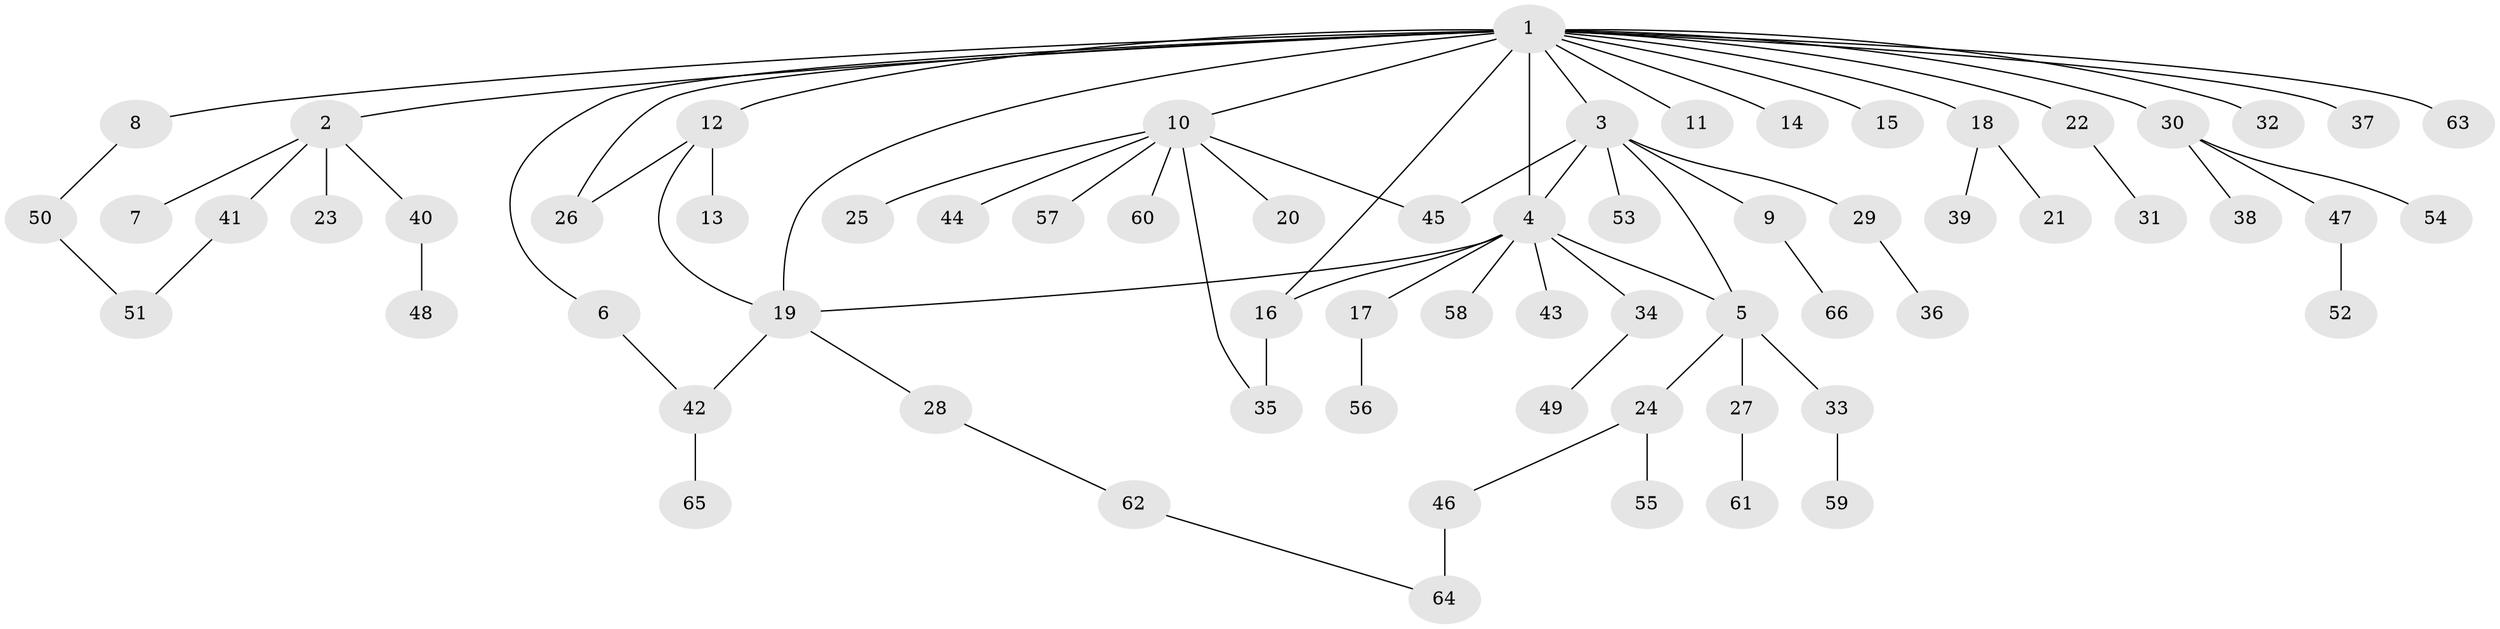 // original degree distribution, {37: 0.007575757575757576, 6: 0.015151515151515152, 12: 0.007575757575757576, 1: 0.5606060606060606, 2: 0.2196969696969697, 8: 0.007575757575757576, 3: 0.11363636363636363, 9: 0.007575757575757576, 7: 0.007575757575757576, 4: 0.03787878787878788, 5: 0.015151515151515152}
// Generated by graph-tools (version 1.1) at 2025/35/03/09/25 02:35:40]
// undirected, 66 vertices, 76 edges
graph export_dot {
graph [start="1"]
  node [color=gray90,style=filled];
  1;
  2;
  3;
  4;
  5;
  6;
  7;
  8;
  9;
  10;
  11;
  12;
  13;
  14;
  15;
  16;
  17;
  18;
  19;
  20;
  21;
  22;
  23;
  24;
  25;
  26;
  27;
  28;
  29;
  30;
  31;
  32;
  33;
  34;
  35;
  36;
  37;
  38;
  39;
  40;
  41;
  42;
  43;
  44;
  45;
  46;
  47;
  48;
  49;
  50;
  51;
  52;
  53;
  54;
  55;
  56;
  57;
  58;
  59;
  60;
  61;
  62;
  63;
  64;
  65;
  66;
  1 -- 2 [weight=1.0];
  1 -- 3 [weight=1.0];
  1 -- 4 [weight=16.0];
  1 -- 6 [weight=1.0];
  1 -- 8 [weight=1.0];
  1 -- 10 [weight=1.0];
  1 -- 11 [weight=1.0];
  1 -- 12 [weight=1.0];
  1 -- 14 [weight=1.0];
  1 -- 15 [weight=1.0];
  1 -- 16 [weight=1.0];
  1 -- 18 [weight=1.0];
  1 -- 19 [weight=1.0];
  1 -- 22 [weight=1.0];
  1 -- 26 [weight=1.0];
  1 -- 30 [weight=1.0];
  1 -- 32 [weight=1.0];
  1 -- 37 [weight=1.0];
  1 -- 63 [weight=1.0];
  2 -- 7 [weight=1.0];
  2 -- 23 [weight=1.0];
  2 -- 40 [weight=1.0];
  2 -- 41 [weight=1.0];
  3 -- 4 [weight=2.0];
  3 -- 5 [weight=1.0];
  3 -- 9 [weight=1.0];
  3 -- 29 [weight=1.0];
  3 -- 45 [weight=3.0];
  3 -- 53 [weight=1.0];
  4 -- 5 [weight=2.0];
  4 -- 16 [weight=1.0];
  4 -- 17 [weight=1.0];
  4 -- 19 [weight=1.0];
  4 -- 34 [weight=1.0];
  4 -- 43 [weight=1.0];
  4 -- 58 [weight=1.0];
  5 -- 24 [weight=1.0];
  5 -- 27 [weight=2.0];
  5 -- 33 [weight=1.0];
  6 -- 42 [weight=1.0];
  8 -- 50 [weight=1.0];
  9 -- 66 [weight=1.0];
  10 -- 20 [weight=1.0];
  10 -- 25 [weight=1.0];
  10 -- 35 [weight=1.0];
  10 -- 44 [weight=1.0];
  10 -- 45 [weight=1.0];
  10 -- 57 [weight=1.0];
  10 -- 60 [weight=1.0];
  12 -- 13 [weight=2.0];
  12 -- 19 [weight=1.0];
  12 -- 26 [weight=1.0];
  16 -- 35 [weight=4.0];
  17 -- 56 [weight=1.0];
  18 -- 21 [weight=1.0];
  18 -- 39 [weight=1.0];
  19 -- 28 [weight=1.0];
  19 -- 42 [weight=1.0];
  22 -- 31 [weight=1.0];
  24 -- 46 [weight=1.0];
  24 -- 55 [weight=2.0];
  27 -- 61 [weight=1.0];
  28 -- 62 [weight=1.0];
  29 -- 36 [weight=1.0];
  30 -- 38 [weight=1.0];
  30 -- 47 [weight=1.0];
  30 -- 54 [weight=1.0];
  33 -- 59 [weight=1.0];
  34 -- 49 [weight=2.0];
  40 -- 48 [weight=1.0];
  41 -- 51 [weight=1.0];
  42 -- 65 [weight=1.0];
  46 -- 64 [weight=2.0];
  47 -- 52 [weight=1.0];
  50 -- 51 [weight=1.0];
  62 -- 64 [weight=1.0];
}

